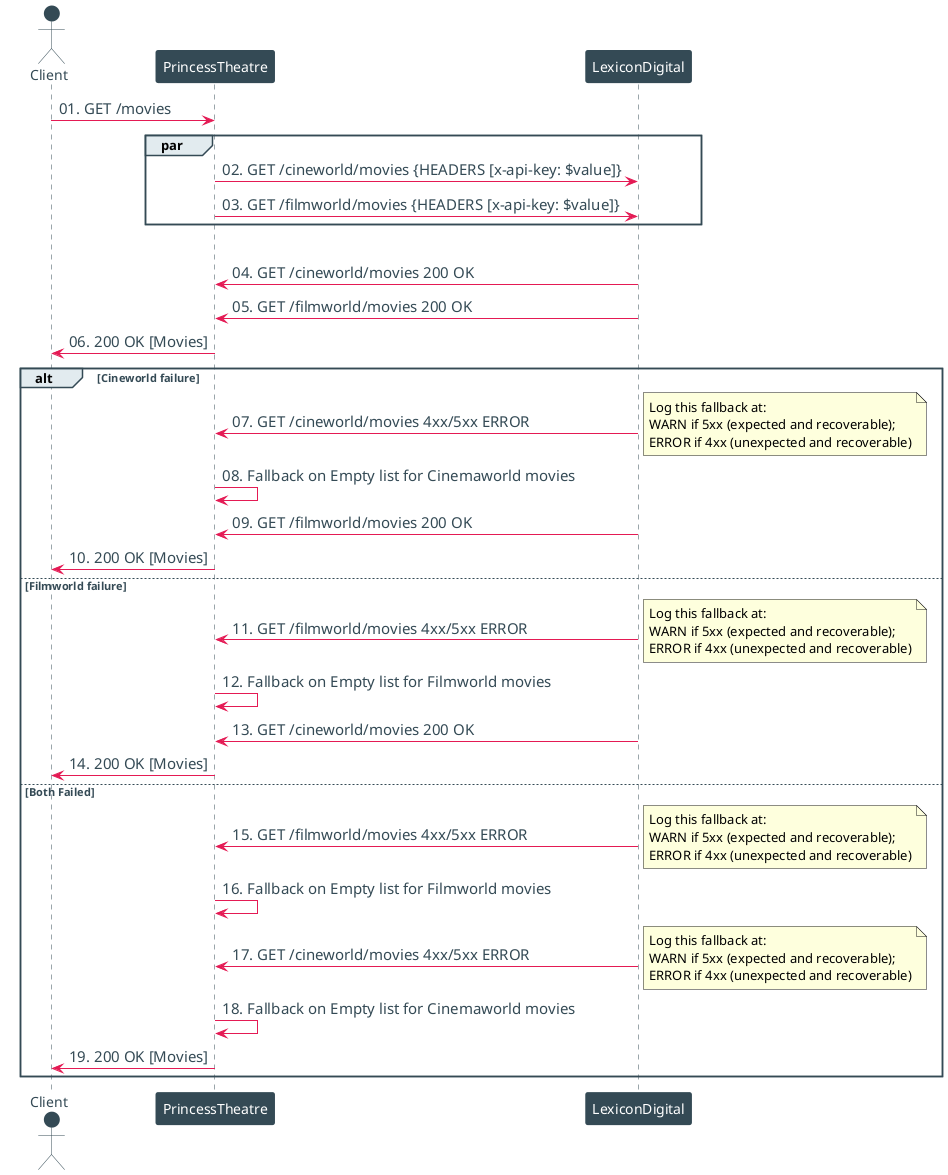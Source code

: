 @startuml
skinparam defaultFontName Helvetica
skinparam shadowing false

skinparam Sequence {
    LifeLineBorderColor #344A55

    Arrow {
        Color           #E41A54
        FontSize        15
        FontColor       #344A55
    }

    Box {
        BorderColor      #0d0f19
        BackgroundColor  #0d0f19
        FontSize         10
        FontColor       #fff
    }

    Group {
        BorderColor     #344A55
        BackgroundColor #E2EBEF
        FontColor       #344A55
    }

    Participant {
        BackgroundColor #344A55
        BorderColor     #344A55
        FontColor       #fff
        FontSize        14
    }

    Actor {
        BackgroundColor #344A55
        BorderColor     #344A55
        FontColor       #344A55
        FontSize        14
    }

    note {
        BackgroundColor #E2EBEF
        BorderColor     #E2EBEF
        FontColor       #344A55
        size            19
    }
}

autonumber "00."

actor "Client" as client
participant "PrincessTheatre" as application
participant "LexiconDigital" as lexicon

client -> application: GET /movies
par
    application -> lexicon: GET /cineworld/movies {HEADERS [x-api-key: $value]}
    application -> lexicon: GET /filmworld/movies {HEADERS [x-api-key: $value]}
end
alt successful case
    lexicon -> application: GET /cineworld/movies 200 OK
    lexicon -> application: GET /filmworld/movies 200 OK

    application -> client: 200 OK [Movies]

alt Cineworld failure
    lexicon -> application: GET /cineworld/movies 4xx/5xx ERROR
    note right: Log this fallback at: \nWARN if 5xx (expected and recoverable); \nERROR if 4xx (unexpected and recoverable)
    application -> application: Fallback on Empty list for Cinemaworld movies
    lexicon -> application: GET /filmworld/movies 200 OK
    application -> client: 200 OK [Movies]
else Filmworld failure
    lexicon -> application: GET /filmworld/movies 4xx/5xx ERROR
    note right: Log this fallback at: \nWARN if 5xx (expected and recoverable); \nERROR if 4xx (unexpected and recoverable)
    application -> application: Fallback on Empty list for Filmworld movies
    lexicon -> application: GET /cineworld/movies 200 OK
    application -> client: 200 OK [Movies]
else Both Failed
    lexicon -> application: GET /filmworld/movies 4xx/5xx ERROR
    note right: Log this fallback at: \nWARN if 5xx (expected and recoverable); \nERROR if 4xx (unexpected and recoverable)
    application -> application: Fallback on Empty list for Filmworld movies
    lexicon -> application: GET /cineworld/movies 4xx/5xx ERROR
    note right: Log this fallback at: \nWARN if 5xx (expected and recoverable); \nERROR if 4xx (unexpected and recoverable)
    application -> application: Fallback on Empty list for Cinemaworld movies
    application -> client: 200 OK [Movies]
end

@enduml